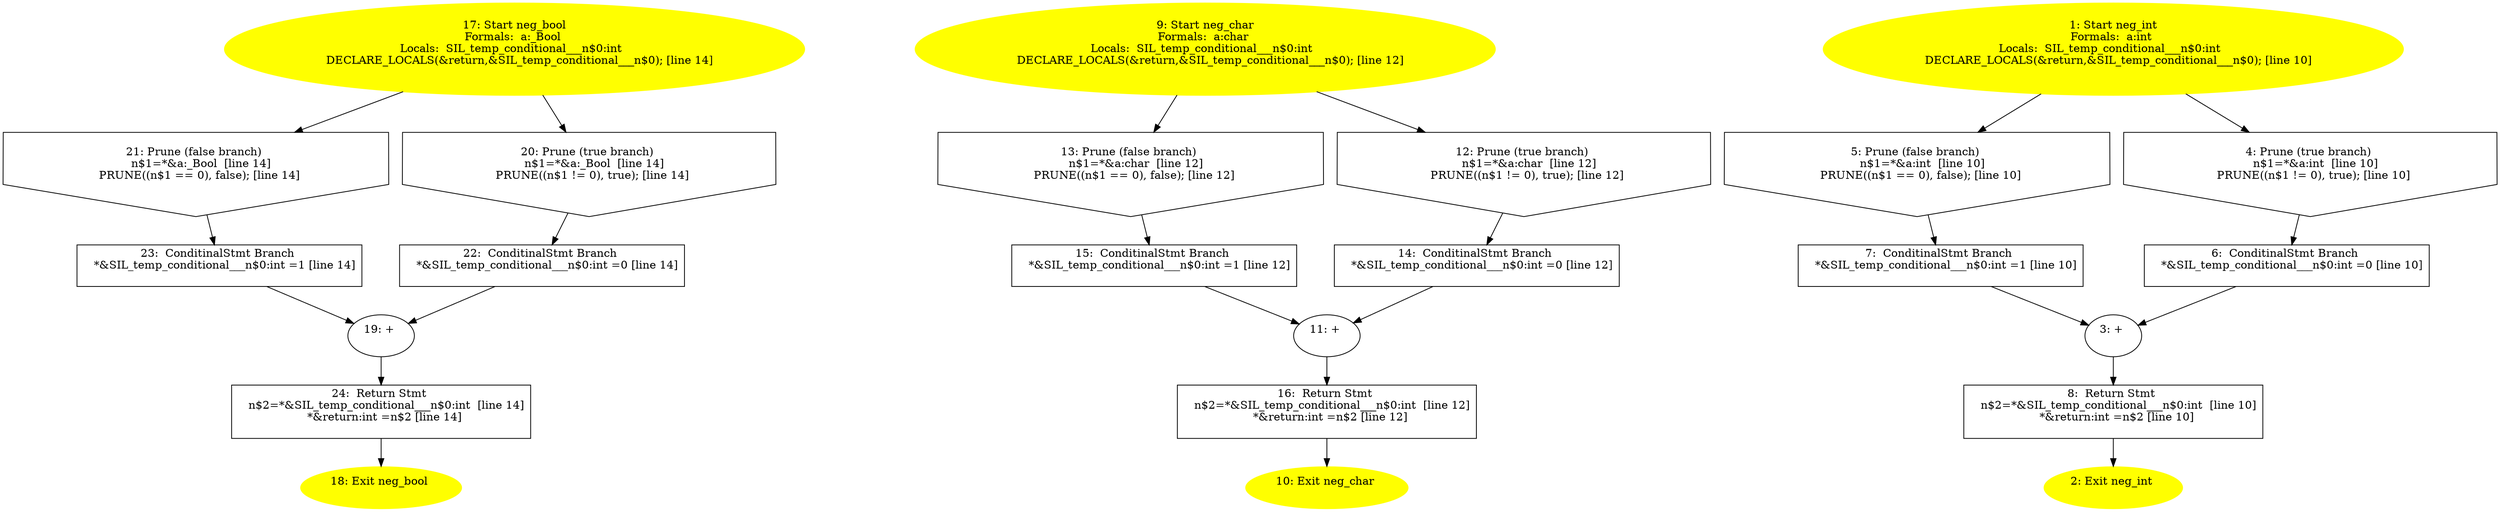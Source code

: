 /* @generated */
digraph iCFG {
24 [label="24:  Return Stmt \n   n$2=*&SIL_temp_conditional___n$0:int  [line 14]\n  *&return:int =n$2 [line 14]\n " shape="box"]
	

	 24 -> 18 ;
23 [label="23:  ConditinalStmt Branch \n   *&SIL_temp_conditional___n$0:int =1 [line 14]\n " shape="box"]
	

	 23 -> 19 ;
22 [label="22:  ConditinalStmt Branch \n   *&SIL_temp_conditional___n$0:int =0 [line 14]\n " shape="box"]
	

	 22 -> 19 ;
21 [label="21: Prune (false branch) \n   n$1=*&a:_Bool  [line 14]\n  PRUNE((n$1 == 0), false); [line 14]\n " shape="invhouse"]
	

	 21 -> 23 ;
20 [label="20: Prune (true branch) \n   n$1=*&a:_Bool  [line 14]\n  PRUNE((n$1 != 0), true); [line 14]\n " shape="invhouse"]
	

	 20 -> 22 ;
19 [label="19: + \n  " ]
	

	 19 -> 24 ;
18 [label="18: Exit neg_bool \n  " color=yellow style=filled]
	

17 [label="17: Start neg_bool\nFormals:  a:_Bool \nLocals:  SIL_temp_conditional___n$0:int  \n   DECLARE_LOCALS(&return,&SIL_temp_conditional___n$0); [line 14]\n " color=yellow style=filled]
	

	 17 -> 20 ;
	 17 -> 21 ;
16 [label="16:  Return Stmt \n   n$2=*&SIL_temp_conditional___n$0:int  [line 12]\n  *&return:int =n$2 [line 12]\n " shape="box"]
	

	 16 -> 10 ;
15 [label="15:  ConditinalStmt Branch \n   *&SIL_temp_conditional___n$0:int =1 [line 12]\n " shape="box"]
	

	 15 -> 11 ;
14 [label="14:  ConditinalStmt Branch \n   *&SIL_temp_conditional___n$0:int =0 [line 12]\n " shape="box"]
	

	 14 -> 11 ;
13 [label="13: Prune (false branch) \n   n$1=*&a:char  [line 12]\n  PRUNE((n$1 == 0), false); [line 12]\n " shape="invhouse"]
	

	 13 -> 15 ;
12 [label="12: Prune (true branch) \n   n$1=*&a:char  [line 12]\n  PRUNE((n$1 != 0), true); [line 12]\n " shape="invhouse"]
	

	 12 -> 14 ;
11 [label="11: + \n  " ]
	

	 11 -> 16 ;
10 [label="10: Exit neg_char \n  " color=yellow style=filled]
	

9 [label="9: Start neg_char\nFormals:  a:char \nLocals:  SIL_temp_conditional___n$0:int  \n   DECLARE_LOCALS(&return,&SIL_temp_conditional___n$0); [line 12]\n " color=yellow style=filled]
	

	 9 -> 12 ;
	 9 -> 13 ;
8 [label="8:  Return Stmt \n   n$2=*&SIL_temp_conditional___n$0:int  [line 10]\n  *&return:int =n$2 [line 10]\n " shape="box"]
	

	 8 -> 2 ;
7 [label="7:  ConditinalStmt Branch \n   *&SIL_temp_conditional___n$0:int =1 [line 10]\n " shape="box"]
	

	 7 -> 3 ;
6 [label="6:  ConditinalStmt Branch \n   *&SIL_temp_conditional___n$0:int =0 [line 10]\n " shape="box"]
	

	 6 -> 3 ;
5 [label="5: Prune (false branch) \n   n$1=*&a:int  [line 10]\n  PRUNE((n$1 == 0), false); [line 10]\n " shape="invhouse"]
	

	 5 -> 7 ;
4 [label="4: Prune (true branch) \n   n$1=*&a:int  [line 10]\n  PRUNE((n$1 != 0), true); [line 10]\n " shape="invhouse"]
	

	 4 -> 6 ;
3 [label="3: + \n  " ]
	

	 3 -> 8 ;
2 [label="2: Exit neg_int \n  " color=yellow style=filled]
	

1 [label="1: Start neg_int\nFormals:  a:int \nLocals:  SIL_temp_conditional___n$0:int  \n   DECLARE_LOCALS(&return,&SIL_temp_conditional___n$0); [line 10]\n " color=yellow style=filled]
	

	 1 -> 4 ;
	 1 -> 5 ;
}
